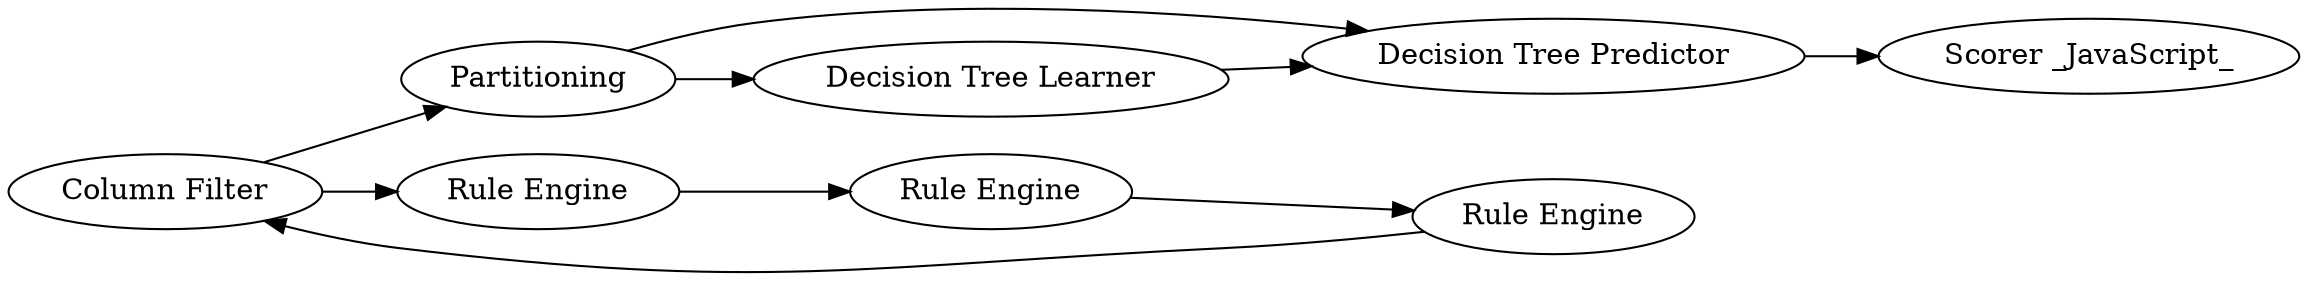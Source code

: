 digraph {
	33 -> 34
	32 -> 33
	31 -> 29
	31 -> 30
	30 -> 35
	35 -> 36
	29 -> 32
	29 -> 33
	36 -> 31
	35 [label="Rule Engine"]
	34 [label="Scorer _JavaScript_"]
	29 [label=Partitioning]
	31 [label="Column Filter"]
	36 [label="Rule Engine"]
	32 [label="Decision Tree Learner"]
	33 [label="Decision Tree Predictor"]
	30 [label="Rule Engine"]
	rankdir=LR
}
